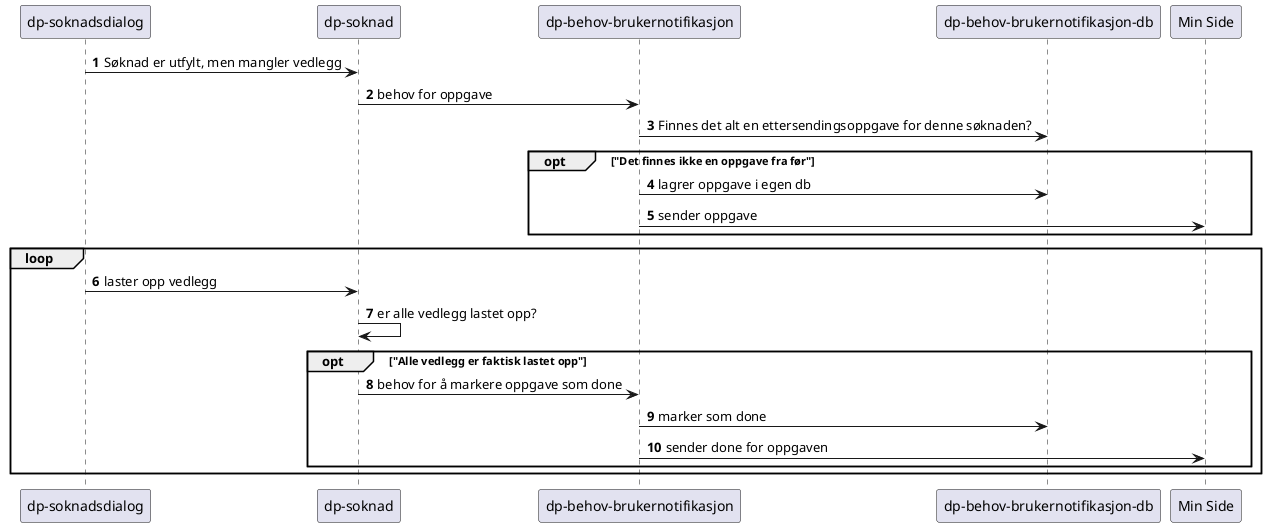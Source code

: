 @startuml

autonumber

"dp-soknadsdialog" -> "dp-soknad": Søknad er utfylt, men mangler vedlegg
"dp-soknad" -> "dp-behov-brukernotifikasjon": behov for oppgave
"dp-behov-brukernotifikasjon" -> "dp-behov-brukernotifikasjon-db": Finnes det alt en ettersendingsoppgave for denne søknaden?
opt "Det finnes ikke en oppgave fra før"
"dp-behov-brukernotifikasjon" -> "dp-behov-brukernotifikasjon-db": lagrer oppgave i egen db
"dp-behov-brukernotifikasjon" -> "Min Side": sender oppgave
end

loop
    "dp-soknadsdialog" -> "dp-soknad": laster opp vedlegg
    "dp-soknad" -> "dp-soknad": er alle vedlegg lastet opp?
    opt "Alle vedlegg er faktisk lastet opp"
        "dp-soknad" -> "dp-behov-brukernotifikasjon": behov for å markere oppgave som done
        "dp-behov-brukernotifikasjon" -> "dp-behov-brukernotifikasjon-db": marker som done
        "dp-behov-brukernotifikasjon" -> "Min Side": sender done for oppgaven
    end
end

@enduml
